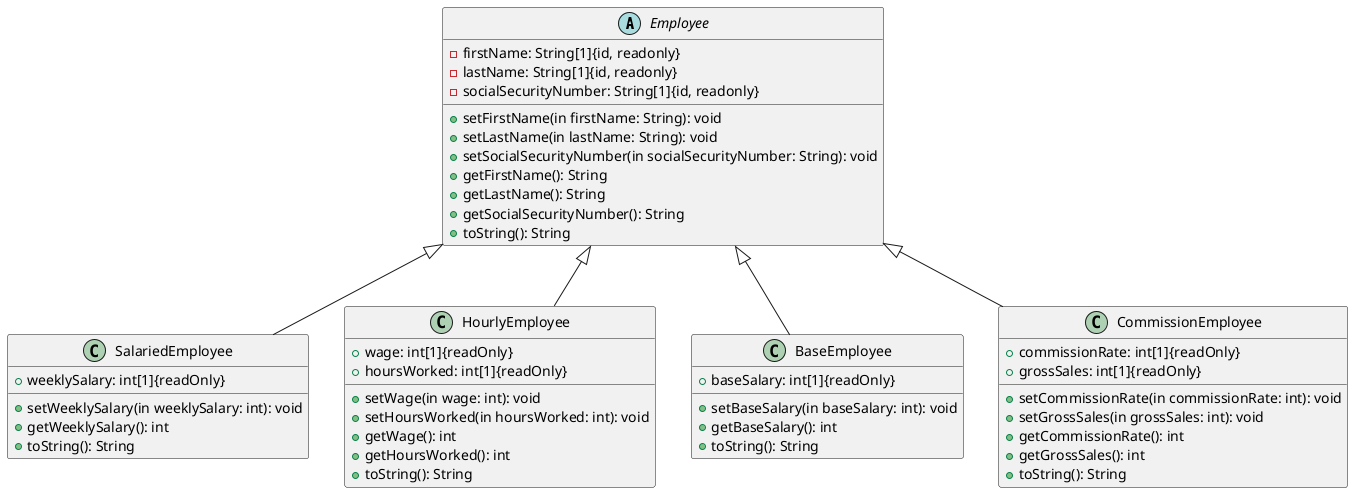 @startuml
'https://plantuml.com/class-diagram

abstract class Employee

class SalariedEmployee
class HourlyEmployee
class BaseEmployee
class CommissionEmployee

Employee <|-- SalariedEmployee
Employee <|-- HourlyEmployee
Employee <|-- BaseEmployee
Employee <|-- CommissionEmployee

Employee : -firstName: String[1]{id, readonly}
Employee : -lastName: String[1]{id, readonly}
Employee : -socialSecurityNumber: String[1]{id, readonly}
Employee : +setFirstName(in firstName: String): void
Employee : +setLastName(in lastName: String): void
Employee : +setSocialSecurityNumber(in socialSecurityNumber: String): void
Employee : +getFirstName(): String
Employee : +getLastName(): String
Employee : +getSocialSecurityNumber(): String
Employee : +toString(): String

SalariedEmployee : +weeklySalary: int[1]{readOnly}
SalariedEmployee : +setWeeklySalary(in weeklySalary: int): void
SalariedEmployee : +getWeeklySalary(): int
SalariedEmployee : +toString(): String

HourlyEmployee : +wage: int[1]{readOnly}
HourlyEmployee : +hoursWorked: int[1]{readOnly}
HourlyEmployee : +setWage(in wage: int): void
HourlyEmployee : +setHoursWorked(in hoursWorked: int): void
HourlyEmployee : +getWage(): int
HourlyEmployee : +getHoursWorked(): int
HourlyEmployee : +toString(): String

BaseEmployee : +baseSalary: int[1]{readOnly}
BaseEmployee : +setBaseSalary(in baseSalary: int): void
BaseEmployee : +getBaseSalary(): int
BaseEmployee : +toString(): String

CommissionEmployee : +commissionRate: int[1]{readOnly}
CommissionEmployee : +grossSales: int[1]{readOnly}
CommissionEmployee : +setCommissionRate(in commissionRate: int): void
CommissionEmployee : +setGrossSales(in grossSales: int): void
CommissionEmployee : +getCommissionRate(): int
CommissionEmployee : +getGrossSales(): int
CommissionEmployee : +toString(): String
@enduml